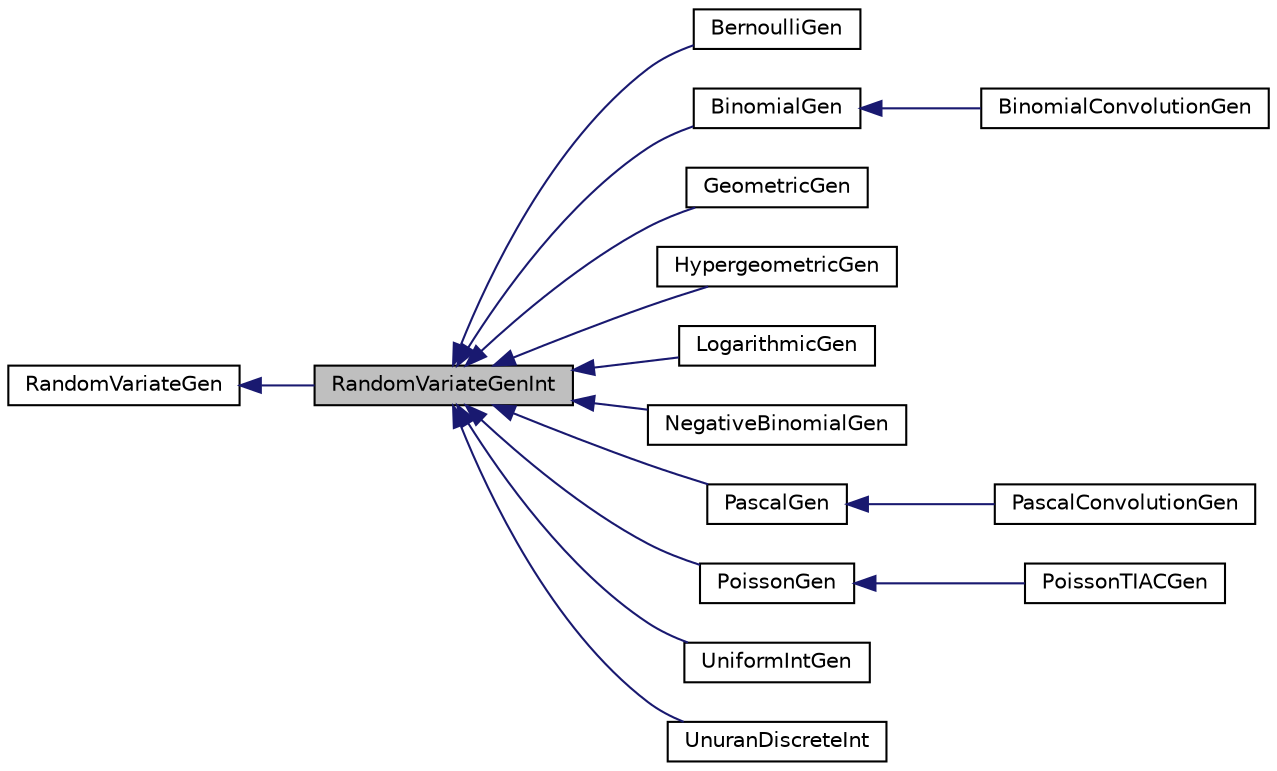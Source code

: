 digraph "RandomVariateGenInt"
{
 // INTERACTIVE_SVG=YES
  bgcolor="transparent";
  edge [fontname="Helvetica",fontsize="10",labelfontname="Helvetica",labelfontsize="10"];
  node [fontname="Helvetica",fontsize="10",shape=record];
  rankdir="LR";
  Node0 [label="RandomVariateGenInt",height=0.2,width=0.4,color="black", fillcolor="grey75", style="filled", fontcolor="black"];
  Node1 -> Node0 [dir="back",color="midnightblue",fontsize="10",style="solid",fontname="Helvetica"];
  Node1 [label="RandomVariateGen",height=0.2,width=0.4,color="black",URL="$de/de0/classumontreal_1_1ssj_1_1randvar_1_1RandomVariateGen.html",tooltip="This is the base class for all random variate generators over the real line. "];
  Node0 -> Node2 [dir="back",color="midnightblue",fontsize="10",style="solid",fontname="Helvetica"];
  Node2 [label="BernoulliGen",height=0.2,width=0.4,color="black",URL="$df/dac/classumontreal_1_1ssj_1_1randvar_1_1BernoulliGen.html",tooltip="This class implements random variate generators for the Bernoulli distribution (see class umontreal..."];
  Node0 -> Node3 [dir="back",color="midnightblue",fontsize="10",style="solid",fontname="Helvetica"];
  Node3 [label="BinomialGen",height=0.2,width=0.4,color="black",URL="$d7/dd7/classumontreal_1_1ssj_1_1randvar_1_1BinomialGen.html",tooltip="This class implements random variate generators for the binomial distribution. "];
  Node3 -> Node4 [dir="back",color="midnightblue",fontsize="10",style="solid",fontname="Helvetica"];
  Node4 [label="BinomialConvolutionGen",height=0.2,width=0.4,color="black",URL="$da/dc1/classumontreal_1_1ssj_1_1randvar_1_1BinomialConvolutionGen.html",tooltip="Implements binomial random variate generators using the convolution method. "];
  Node0 -> Node5 [dir="back",color="midnightblue",fontsize="10",style="solid",fontname="Helvetica"];
  Node5 [label="GeometricGen",height=0.2,width=0.4,color="black",URL="$d2/dab/classumontreal_1_1ssj_1_1randvar_1_1GeometricGen.html",tooltip="This class implements a random variate generator for the geometric distribution. "];
  Node0 -> Node6 [dir="back",color="midnightblue",fontsize="10",style="solid",fontname="Helvetica"];
  Node6 [label="HypergeometricGen",height=0.2,width=0.4,color="black",URL="$de/de2/classumontreal_1_1ssj_1_1randvar_1_1HypergeometricGen.html",tooltip="This class implements random variate generators for the hypergeometric distribution. "];
  Node0 -> Node7 [dir="back",color="midnightblue",fontsize="10",style="solid",fontname="Helvetica"];
  Node7 [label="LogarithmicGen",height=0.2,width=0.4,color="black",URL="$d4/dcd/classumontreal_1_1ssj_1_1randvar_1_1LogarithmicGen.html",tooltip="This class implements random variate generators for the (discrete) logarithmic distribution. "];
  Node0 -> Node8 [dir="back",color="midnightblue",fontsize="10",style="solid",fontname="Helvetica"];
  Node8 [label="NegativeBinomialGen",height=0.2,width=0.4,color="black",URL="$d4/da6/classumontreal_1_1ssj_1_1randvar_1_1NegativeBinomialGen.html",tooltip="This class implements random variate generators having the negative binomial distribution. "];
  Node0 -> Node9 [dir="back",color="midnightblue",fontsize="10",style="solid",fontname="Helvetica"];
  Node9 [label="PascalGen",height=0.2,width=0.4,color="black",URL="$db/d93/classumontreal_1_1ssj_1_1randvar_1_1PascalGen.html",tooltip="Implements Pascal random variate generators, which is a special case of the negative binomial generat..."];
  Node9 -> Node10 [dir="back",color="midnightblue",fontsize="10",style="solid",fontname="Helvetica"];
  Node10 [label="PascalConvolutionGen",height=0.2,width=0.4,color="black",URL="$d2/dc1/classumontreal_1_1ssj_1_1randvar_1_1PascalConvolutionGen.html",tooltip="Implements Pascal random variate generators by the convolution method (see  ). "];
  Node0 -> Node11 [dir="back",color="midnightblue",fontsize="10",style="solid",fontname="Helvetica"];
  Node11 [label="PoissonGen",height=0.2,width=0.4,color="black",URL="$dd/d87/classumontreal_1_1ssj_1_1randvar_1_1PoissonGen.html",tooltip="This class implements random variate generators having the Poisson distribution. "];
  Node11 -> Node12 [dir="back",color="midnightblue",fontsize="10",style="solid",fontname="Helvetica"];
  Node12 [label="PoissonTIACGen",height=0.2,width=0.4,color="black",URL="$da/de8/classumontreal_1_1ssj_1_1randvar_1_1PoissonTIACGen.html",tooltip="This class implements random variate generators having the Poisson distribution (see PoissonGen )..."];
  Node0 -> Node13 [dir="back",color="midnightblue",fontsize="10",style="solid",fontname="Helvetica"];
  Node13 [label="UniformIntGen",height=0.2,width=0.4,color="black",URL="$d3/de3/classumontreal_1_1ssj_1_1randvar_1_1UniformIntGen.html",tooltip="This class implements a random variate generator for the uniform distribution over integers..."];
  Node0 -> Node14 [dir="back",color="midnightblue",fontsize="10",style="solid",fontname="Helvetica"];
  Node14 [label="UnuranDiscreteInt",height=0.2,width=0.4,color="black",URL="$d0/d8e/classumontreal_1_1ssj_1_1randvar_1_1UnuranDiscreteInt.html",tooltip="This class permits one to create a discrete univariate generator using UNURAN via its string API..."];
}
